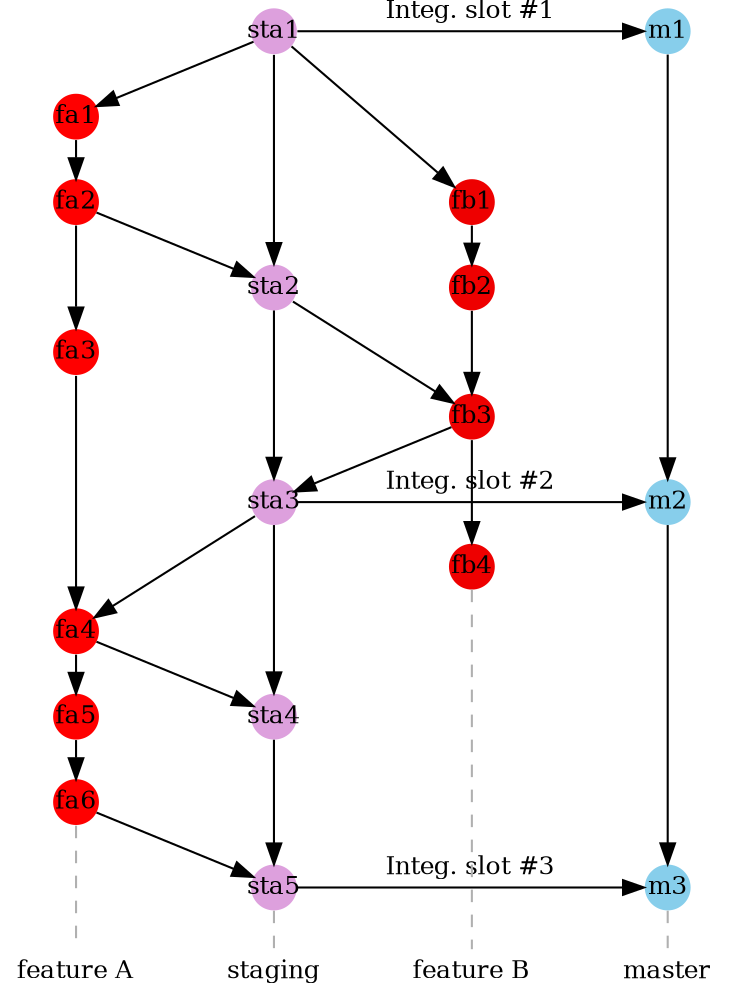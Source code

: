 strict digraph g{
rankdir="TB";
nodesep=0.5;
ranksep=0.25;
splines=line;
forcelabels=false;

// general
node [style=filled, color="black", fontcolor="black", font="Consolas", fontsize="12pt"];
edge [style=filled, color="black", fontcolor="black", font="Consolas", fontsize="12pt"];

// branch names
node [fixedsize=false, penwidth=0, fillcolor=none, shape=none, width=0, height=0, margin="0.05"];
subgraph {
    rank=same;
    master [label="master", group="master"];
    staging [label="staging", group="staging"];
    featA [label="feature A", group="featA"];
    featB [label="feature B", group="featB"];
}

// graph
node [width=0.3, height=0.3, fixedsize=true, shape=circle,penwidth=0]

node  [group="master", fillcolor="skyblue"];
m1 [label="m1"];
m2 [label="m2"];
m3 [label="m3"];
m1 -> m2 -> m3;
m3 -> master [color="#b0b0b0", style=dashed, arrowhead=none ];

node  [group="staging", fillcolor="plum"];
sta1 [label="sta1"];
sta2 [label="sta2"];
sta3 [label="sta3"];
sta4 [label="sta4"];
sta5 [label="sta5"];
sta1 -> sta2 -> sta3 -> sta4 -> sta5;
sta5 -> staging [color="#b0b0b0", style=dashed, arrowhead=none ];

node  [group="featA", fillcolor="red"];
fa1 [label="fa1"];
fa2 [label="fa2"];
fa3 [label="fa3"];
fa4 [label="fa4"];
fa5 [label="fa5"];
fa6 [label="fa6"];
fa1 -> fa2 -> fa3 -> fa4 -> fa5 -> fa6;
fa6 -> featA [color="#b0b0b0", style=dashed, arrowhead=none ];

node  [group="featB", fillcolor="red2"];
fb1 [label="fb1"];
fb2 [label="fb2"];
fb3 [label="fb3"];
fb4 [label="fb4"];
fb1 -> fb2 -> fb3 -> fb4;
fb4 -> featB [color="#b0b0b0", style=dashed, arrowhead=none ];

//Feature A merge
sta1 -> fa1;
fa2 -> sta2;
fa4 -> sta4;
fa6 -> sta5;
//Feature B merge
fb3 -> sta3;
sta2 -> fb3;
sta3 -> fa4;
sta1 -> fb1;
//Staging branch merge to master
subgraph  {
    rank="same";
    sta1 -> m1 [label="Integ. slot #1"];
}
subgraph  {
    rank="same";
    sta3 -> m2 [label="Integ. slot #2"];
}
subgraph  {
    rank="same";
    sta5 -> m3 [label="Integ. slot #3"];
}
}
